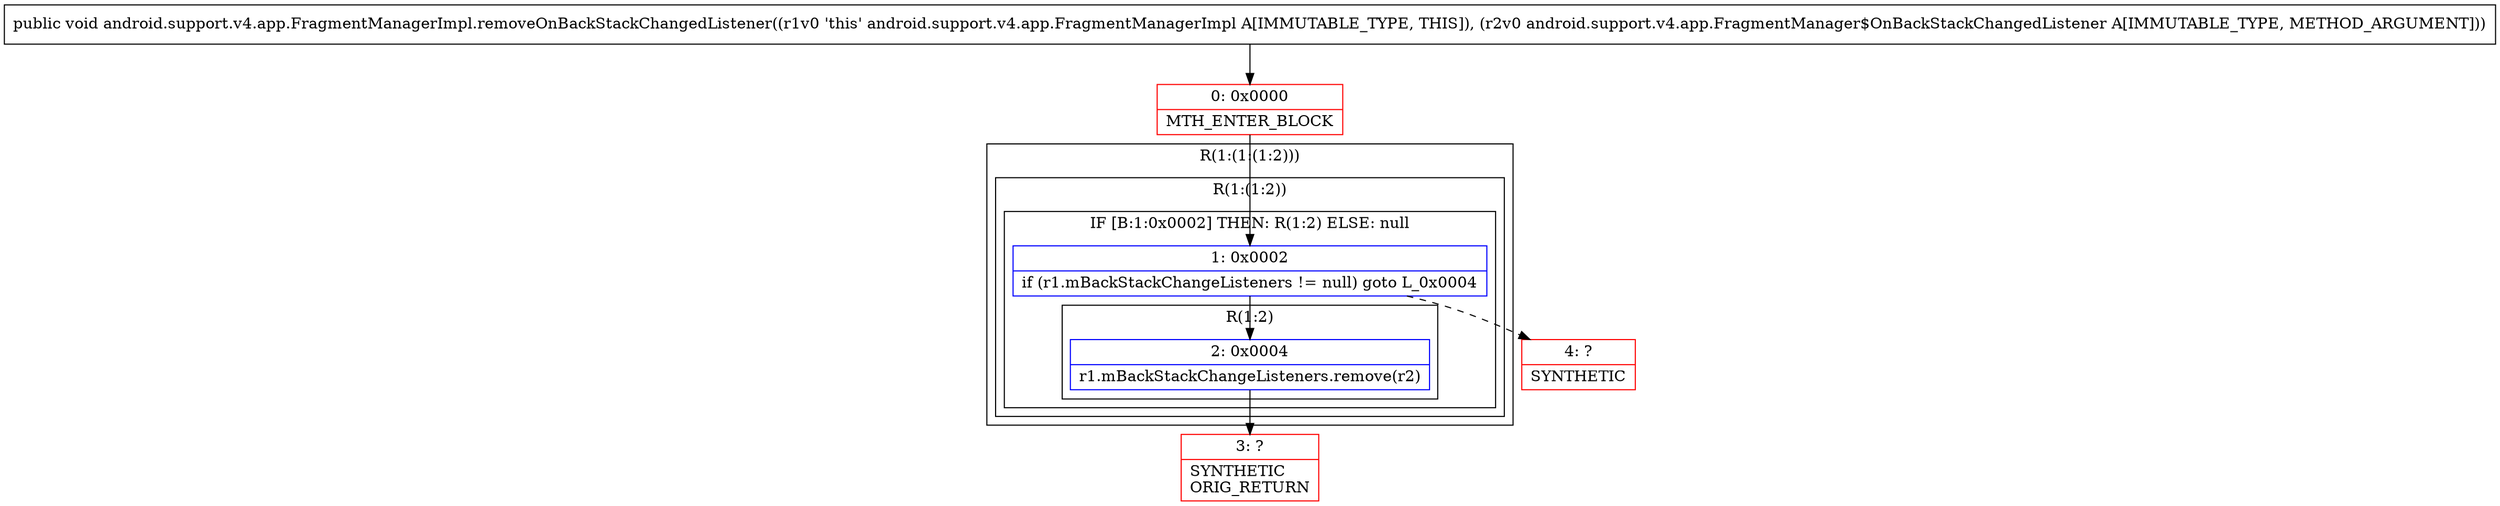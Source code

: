 digraph "CFG forandroid.support.v4.app.FragmentManagerImpl.removeOnBackStackChangedListener(Landroid\/support\/v4\/app\/FragmentManager$OnBackStackChangedListener;)V" {
subgraph cluster_Region_158978520 {
label = "R(1:(1:(1:2)))";
node [shape=record,color=blue];
subgraph cluster_Region_429823278 {
label = "R(1:(1:2))";
node [shape=record,color=blue];
subgraph cluster_IfRegion_885005273 {
label = "IF [B:1:0x0002] THEN: R(1:2) ELSE: null";
node [shape=record,color=blue];
Node_1 [shape=record,label="{1\:\ 0x0002|if (r1.mBackStackChangeListeners != null) goto L_0x0004\l}"];
subgraph cluster_Region_1086648865 {
label = "R(1:2)";
node [shape=record,color=blue];
Node_2 [shape=record,label="{2\:\ 0x0004|r1.mBackStackChangeListeners.remove(r2)\l}"];
}
}
}
}
Node_0 [shape=record,color=red,label="{0\:\ 0x0000|MTH_ENTER_BLOCK\l}"];
Node_3 [shape=record,color=red,label="{3\:\ ?|SYNTHETIC\lORIG_RETURN\l}"];
Node_4 [shape=record,color=red,label="{4\:\ ?|SYNTHETIC\l}"];
MethodNode[shape=record,label="{public void android.support.v4.app.FragmentManagerImpl.removeOnBackStackChangedListener((r1v0 'this' android.support.v4.app.FragmentManagerImpl A[IMMUTABLE_TYPE, THIS]), (r2v0 android.support.v4.app.FragmentManager$OnBackStackChangedListener A[IMMUTABLE_TYPE, METHOD_ARGUMENT])) }"];
MethodNode -> Node_0;
Node_1 -> Node_2;
Node_1 -> Node_4[style=dashed];
Node_2 -> Node_3;
Node_0 -> Node_1;
}

